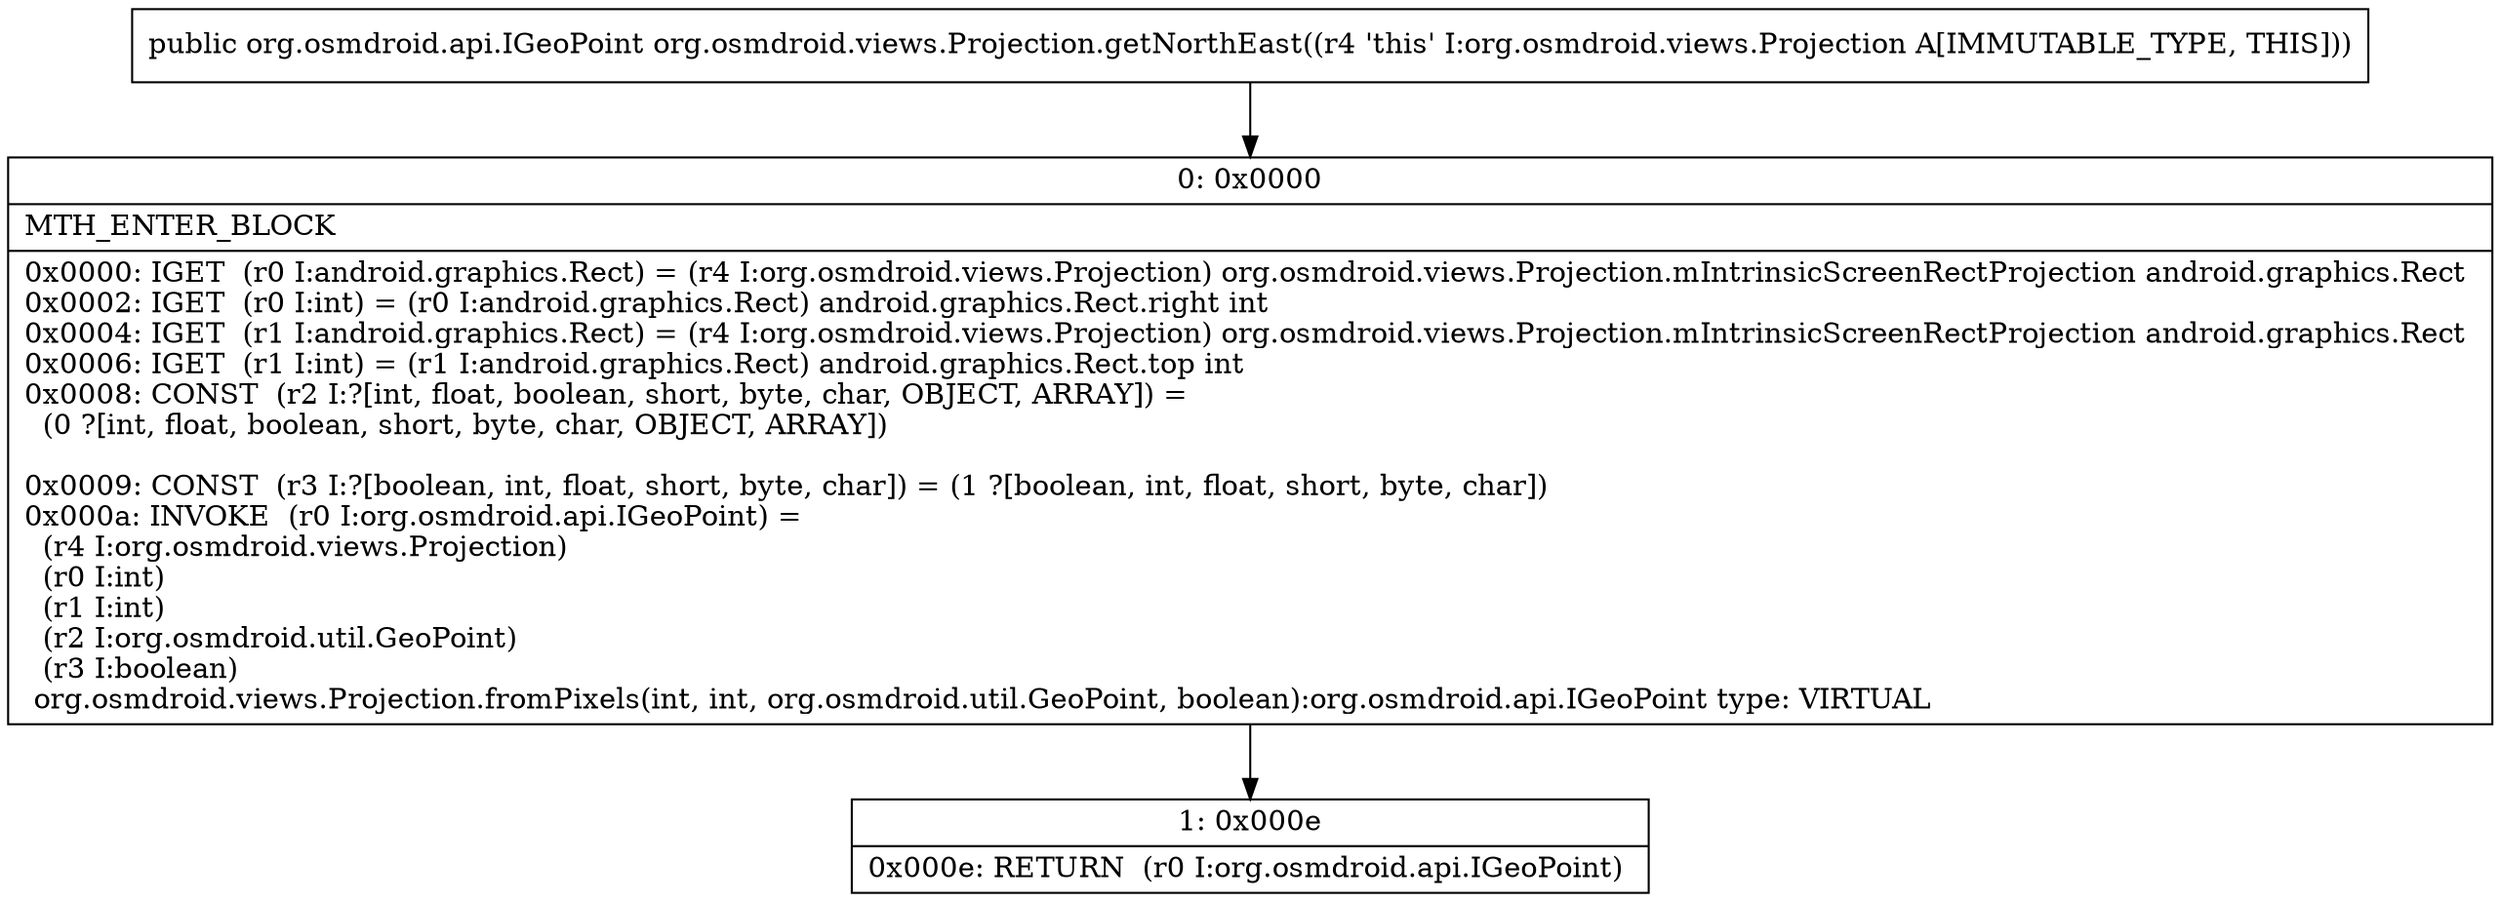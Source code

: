 digraph "CFG fororg.osmdroid.views.Projection.getNorthEast()Lorg\/osmdroid\/api\/IGeoPoint;" {
Node_0 [shape=record,label="{0\:\ 0x0000|MTH_ENTER_BLOCK\l|0x0000: IGET  (r0 I:android.graphics.Rect) = (r4 I:org.osmdroid.views.Projection) org.osmdroid.views.Projection.mIntrinsicScreenRectProjection android.graphics.Rect \l0x0002: IGET  (r0 I:int) = (r0 I:android.graphics.Rect) android.graphics.Rect.right int \l0x0004: IGET  (r1 I:android.graphics.Rect) = (r4 I:org.osmdroid.views.Projection) org.osmdroid.views.Projection.mIntrinsicScreenRectProjection android.graphics.Rect \l0x0006: IGET  (r1 I:int) = (r1 I:android.graphics.Rect) android.graphics.Rect.top int \l0x0008: CONST  (r2 I:?[int, float, boolean, short, byte, char, OBJECT, ARRAY]) = \l  (0 ?[int, float, boolean, short, byte, char, OBJECT, ARRAY])\l \l0x0009: CONST  (r3 I:?[boolean, int, float, short, byte, char]) = (1 ?[boolean, int, float, short, byte, char]) \l0x000a: INVOKE  (r0 I:org.osmdroid.api.IGeoPoint) = \l  (r4 I:org.osmdroid.views.Projection)\l  (r0 I:int)\l  (r1 I:int)\l  (r2 I:org.osmdroid.util.GeoPoint)\l  (r3 I:boolean)\l org.osmdroid.views.Projection.fromPixels(int, int, org.osmdroid.util.GeoPoint, boolean):org.osmdroid.api.IGeoPoint type: VIRTUAL \l}"];
Node_1 [shape=record,label="{1\:\ 0x000e|0x000e: RETURN  (r0 I:org.osmdroid.api.IGeoPoint) \l}"];
MethodNode[shape=record,label="{public org.osmdroid.api.IGeoPoint org.osmdroid.views.Projection.getNorthEast((r4 'this' I:org.osmdroid.views.Projection A[IMMUTABLE_TYPE, THIS])) }"];
MethodNode -> Node_0;
Node_0 -> Node_1;
}

